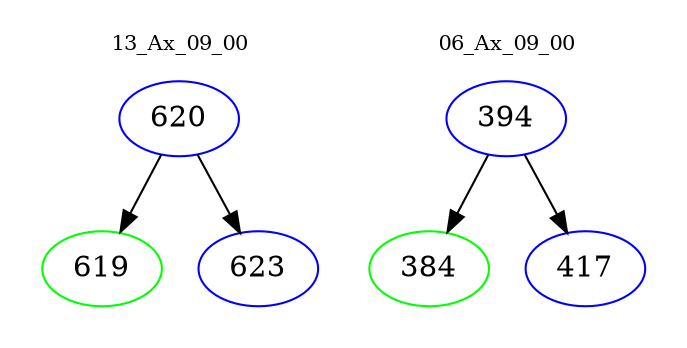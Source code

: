 digraph{
subgraph cluster_0 {
color = white
label = "13_Ax_09_00";
fontsize=10;
T0_620 [label="620", color="blue"]
T0_620 -> T0_619 [color="black"]
T0_619 [label="619", color="green"]
T0_620 -> T0_623 [color="black"]
T0_623 [label="623", color="blue"]
}
subgraph cluster_1 {
color = white
label = "06_Ax_09_00";
fontsize=10;
T1_394 [label="394", color="blue"]
T1_394 -> T1_384 [color="black"]
T1_384 [label="384", color="green"]
T1_394 -> T1_417 [color="black"]
T1_417 [label="417", color="blue"]
}
}
